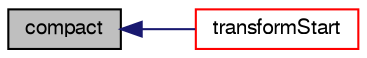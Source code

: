 digraph "compact"
{
  bgcolor="transparent";
  edge [fontname="FreeSans",fontsize="10",labelfontname="FreeSans",labelfontsize="10"];
  node [fontname="FreeSans",fontsize="10",shape=record];
  rankdir="LR";
  Node896 [label="compact",height=0.2,width=0.4,color="black", fillcolor="grey75", style="filled", fontcolor="black"];
  Node896 -> Node897 [dir="back",color="midnightblue",fontsize="10",style="solid",fontname="FreeSans"];
  Node897 [label="transformStart",height=0.2,width=0.4,color="red",URL="$a27362.html#a88900854e00666cd0ae74b883d692954",tooltip="Destination in constructMap for transformed elements. "];
}

